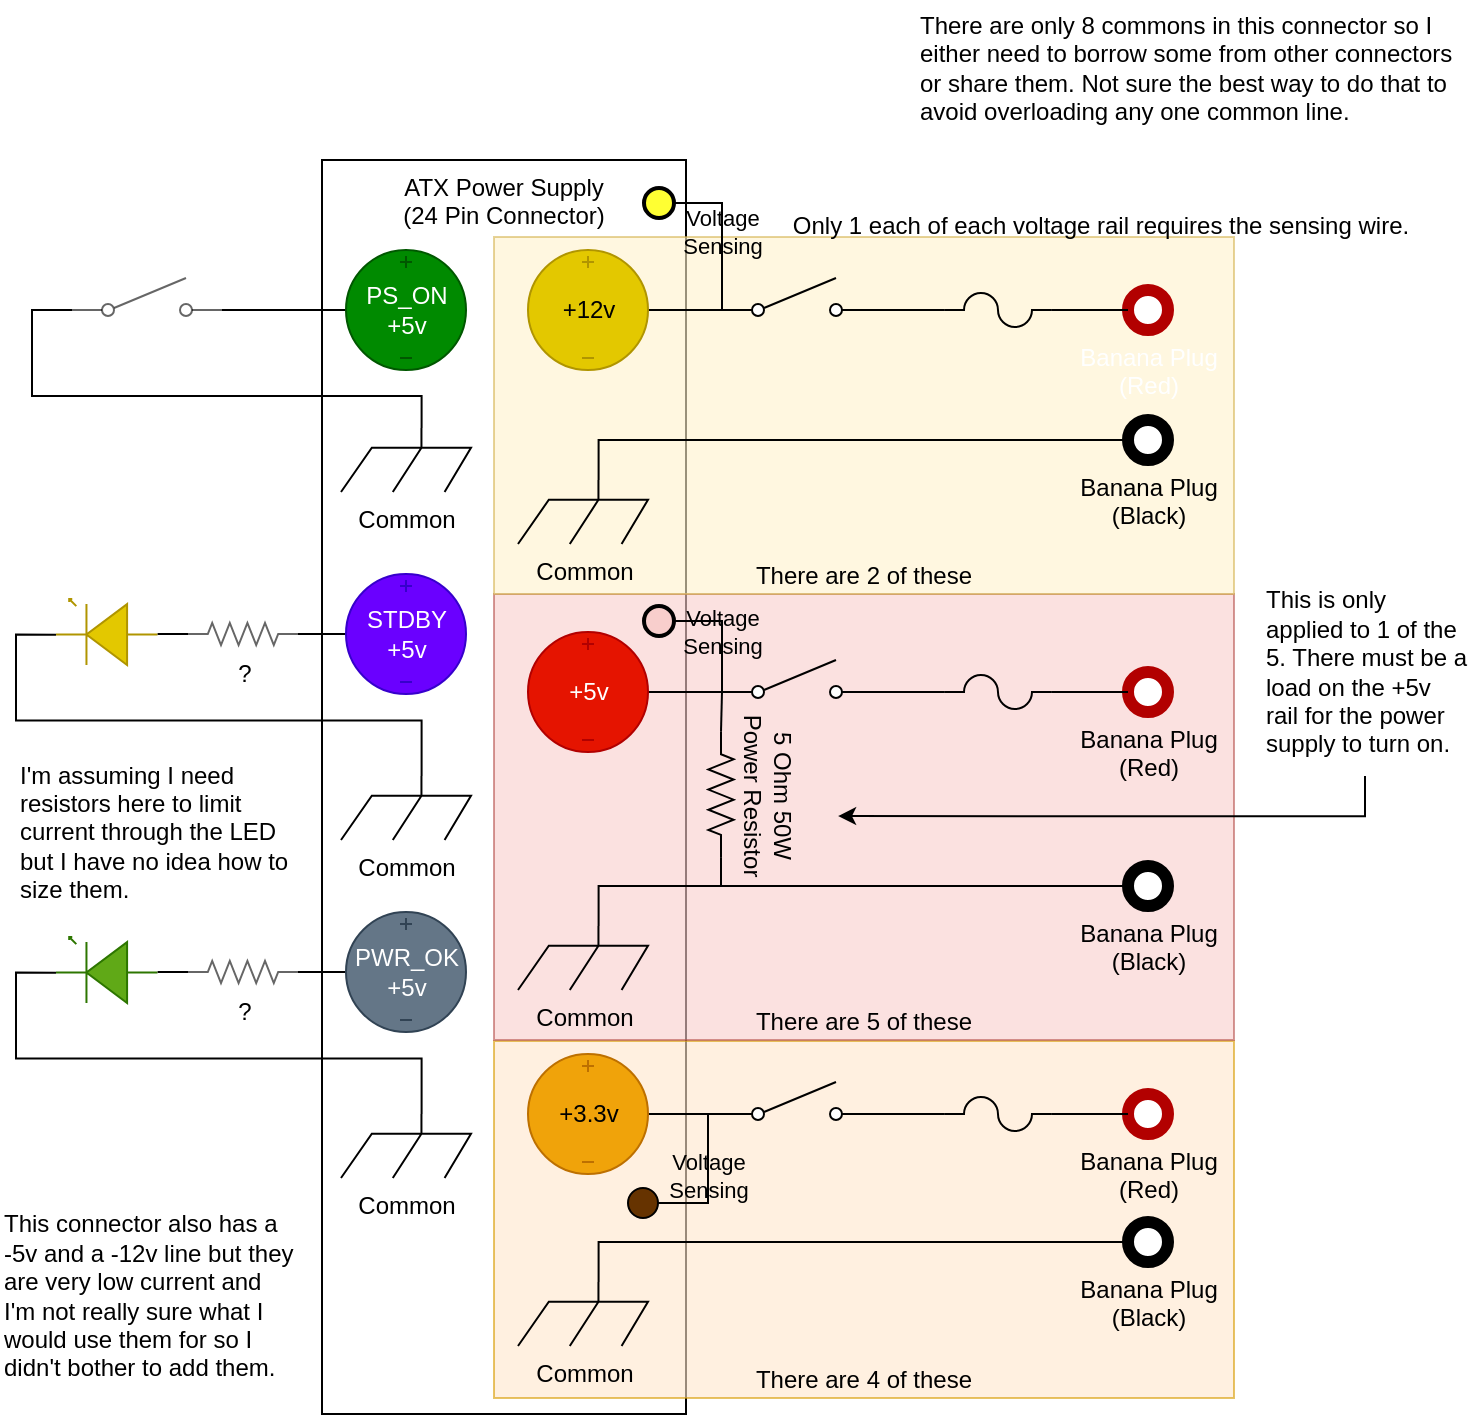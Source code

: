 <mxfile version="16.4.6" type="github">
  <diagram id="V_NZQx3XgNNzlPygBvvb" name="24-Pin ATX Power Supply Connector">
    <mxGraphModel dx="1341" dy="769" grid="0" gridSize="10" guides="1" tooltips="1" connect="1" arrows="1" fold="1" page="1" pageScale="1" pageWidth="850" pageHeight="1100" math="0" shadow="0">
      <root>
        <mxCell id="0" />
        <mxCell id="1" parent="0" />
        <mxCell id="P7GR_X_JdeVPDQ13wfCv-3" value="ATX Power Supply&lt;br&gt;(24 Pin Connector)" style="rounded=0;whiteSpace=wrap;html=1;verticalAlign=top;" parent="1" vertex="1">
          <mxGeometry x="264" y="86" width="182" height="627" as="geometry" />
        </mxCell>
        <mxCell id="k66OsZlIIV2SWIVSaGHi-27" value="There are 4 of these" style="rounded=0;whiteSpace=wrap;html=1;opacity=60;fillColor=#ffe6cc;strokeColor=#d79b00;verticalAlign=bottom;" parent="1" vertex="1">
          <mxGeometry x="350" y="526.5" width="370" height="178.5" as="geometry" />
        </mxCell>
        <mxCell id="k66OsZlIIV2SWIVSaGHi-26" value="There are 5 of these" style="rounded=0;whiteSpace=wrap;html=1;opacity=60;fillColor=#f8cecc;strokeColor=#b85450;verticalAlign=bottom;" parent="1" vertex="1">
          <mxGeometry x="350" y="303" width="370" height="223" as="geometry" />
        </mxCell>
        <mxCell id="k66OsZlIIV2SWIVSaGHi-25" value="There are 2 of these" style="rounded=0;whiteSpace=wrap;html=1;fillColor=#fff2cc;strokeColor=#d6b656;opacity=60;verticalAlign=bottom;" parent="1" vertex="1">
          <mxGeometry x="350" y="124.5" width="370" height="178.5" as="geometry" />
        </mxCell>
        <mxCell id="P7GR_X_JdeVPDQ13wfCv-7" style="edgeStyle=orthogonalEdgeStyle;rounded=0;orthogonalLoop=1;jettySize=auto;html=1;entryX=0;entryY=0.84;entryDx=0;entryDy=0;entryPerimeter=0;endArrow=none;endFill=0;" parent="1" source="P7GR_X_JdeVPDQ13wfCv-14" target="P7GR_X_JdeVPDQ13wfCv-4" edge="1">
          <mxGeometry relative="1" as="geometry">
            <mxPoint x="427" y="160.989" as="sourcePoint" />
          </mxGeometry>
        </mxCell>
        <mxCell id="P7GR_X_JdeVPDQ13wfCv-13" style="edgeStyle=orthogonalEdgeStyle;rounded=0;orthogonalLoop=1;jettySize=auto;html=1;entryX=0;entryY=0.5;entryDx=0;entryDy=0;endArrow=none;endFill=0;exitX=0.62;exitY=0;exitDx=0;exitDy=0;exitPerimeter=0;" parent="1" source="P7GR_X_JdeVPDQ13wfCv-2" target="P7GR_X_JdeVPDQ13wfCv-12" edge="1">
          <mxGeometry relative="1" as="geometry" />
        </mxCell>
        <mxCell id="P7GR_X_JdeVPDQ13wfCv-2" value="Common" style="pointerEvents=1;verticalLabelPosition=bottom;shadow=0;dashed=0;align=center;html=1;verticalAlign=top;shape=mxgraph.electrical.miscellaneous.chassis;" parent="1" vertex="1">
          <mxGeometry x="362" y="246" width="65" height="32" as="geometry" />
        </mxCell>
        <mxCell id="P7GR_X_JdeVPDQ13wfCv-16" style="edgeStyle=orthogonalEdgeStyle;rounded=0;orthogonalLoop=1;jettySize=auto;html=1;exitX=1;exitY=0.84;exitDx=0;exitDy=0;exitPerimeter=0;entryX=0;entryY=0.5;entryDx=0;entryDy=0;entryPerimeter=0;endArrow=none;endFill=0;" parent="1" source="P7GR_X_JdeVPDQ13wfCv-4" target="P7GR_X_JdeVPDQ13wfCv-15" edge="1">
          <mxGeometry relative="1" as="geometry" />
        </mxCell>
        <mxCell id="P7GR_X_JdeVPDQ13wfCv-4" value="" style="pointerEvents=1;verticalLabelPosition=bottom;shadow=0;dashed=0;align=center;html=1;verticalAlign=top;shape=mxgraph.electrical.electro-mechanical.simple_switch;" parent="1" vertex="1">
          <mxGeometry x="464" y="145" width="75" height="19" as="geometry" />
        </mxCell>
        <mxCell id="P7GR_X_JdeVPDQ13wfCv-8" value="Banana Plug&lt;br&gt;(Red)" style="verticalLabelPosition=bottom;shadow=0;dashed=0;align=center;html=1;verticalAlign=top;strokeWidth=6;shape=ellipse;perimeter=ellipsePerimeter;fillColor=#FFFFFF;fontColor=#ffffff;strokeColor=#B20000;" parent="1" vertex="1">
          <mxGeometry x="667" y="151" width="20" height="20" as="geometry" />
        </mxCell>
        <mxCell id="P7GR_X_JdeVPDQ13wfCv-12" value="Banana Plug&lt;br&gt;(Black)" style="verticalLabelPosition=bottom;shadow=0;dashed=0;align=center;html=1;verticalAlign=top;strokeWidth=6;shape=ellipse;perimeter=ellipsePerimeter;" parent="1" vertex="1">
          <mxGeometry x="667" y="216" width="20" height="20" as="geometry" />
        </mxCell>
        <mxCell id="P7GR_X_JdeVPDQ13wfCv-14" value="+12v" style="pointerEvents=1;verticalLabelPosition=middle;shadow=0;dashed=0;align=center;html=1;verticalAlign=middle;shape=mxgraph.electrical.signal_sources.source;aspect=fixed;points=[[0.5,0,0],[1,0.5,0],[0.5,1,0],[0,0.5,0]];elSignalType=dc3;labelPosition=center;fillColor=#e3c800;fontColor=#000000;strokeColor=#B09500;" parent="1" vertex="1">
          <mxGeometry x="367" y="131" width="60" height="60" as="geometry" />
        </mxCell>
        <mxCell id="P7GR_X_JdeVPDQ13wfCv-17" style="edgeStyle=orthogonalEdgeStyle;rounded=0;orthogonalLoop=1;jettySize=auto;html=1;exitX=1;exitY=0.5;exitDx=0;exitDy=0;exitPerimeter=0;entryX=0;entryY=0.5;entryDx=0;entryDy=0;endArrow=none;endFill=0;" parent="1" source="P7GR_X_JdeVPDQ13wfCv-15" target="P7GR_X_JdeVPDQ13wfCv-8" edge="1">
          <mxGeometry relative="1" as="geometry" />
        </mxCell>
        <mxCell id="P7GR_X_JdeVPDQ13wfCv-15" value="" style="pointerEvents=1;verticalLabelPosition=bottom;shadow=0;dashed=0;align=center;html=1;verticalAlign=top;shape=mxgraph.electrical.miscellaneous.fuse_4;" parent="1" vertex="1">
          <mxGeometry x="575.43" y="152.5" width="53.13" height="17" as="geometry" />
        </mxCell>
        <mxCell id="k66OsZlIIV2SWIVSaGHi-1" style="edgeStyle=orthogonalEdgeStyle;rounded=0;orthogonalLoop=1;jettySize=auto;html=1;entryX=0;entryY=0.84;entryDx=0;entryDy=0;entryPerimeter=0;endArrow=none;endFill=0;" parent="1" source="k66OsZlIIV2SWIVSaGHi-5" target="k66OsZlIIV2SWIVSaGHi-3" edge="1">
          <mxGeometry relative="1" as="geometry">
            <mxPoint x="427" y="351.989" as="sourcePoint" />
          </mxGeometry>
        </mxCell>
        <mxCell id="k66OsZlIIV2SWIVSaGHi-2" style="edgeStyle=orthogonalEdgeStyle;rounded=0;orthogonalLoop=1;jettySize=auto;html=1;exitX=1;exitY=0.84;exitDx=0;exitDy=0;exitPerimeter=0;entryX=0;entryY=0.5;entryDx=0;entryDy=0;entryPerimeter=0;endArrow=none;endFill=0;" parent="1" source="k66OsZlIIV2SWIVSaGHi-3" target="k66OsZlIIV2SWIVSaGHi-7" edge="1">
          <mxGeometry relative="1" as="geometry" />
        </mxCell>
        <mxCell id="k66OsZlIIV2SWIVSaGHi-22" style="edgeStyle=orthogonalEdgeStyle;rounded=0;orthogonalLoop=1;jettySize=auto;html=1;exitX=0;exitY=0.84;exitDx=0;exitDy=0;exitPerimeter=0;entryX=0;entryY=0.5;entryDx=0;entryDy=0;entryPerimeter=0;endArrow=none;endFill=0;" parent="1" source="k66OsZlIIV2SWIVSaGHi-3" target="k66OsZlIIV2SWIVSaGHi-21" edge="1">
          <mxGeometry relative="1" as="geometry" />
        </mxCell>
        <mxCell id="k66OsZlIIV2SWIVSaGHi-3" value="" style="pointerEvents=1;verticalLabelPosition=bottom;shadow=0;dashed=0;align=center;html=1;verticalAlign=top;shape=mxgraph.electrical.electro-mechanical.simple_switch;" parent="1" vertex="1">
          <mxGeometry x="464" y="336" width="75" height="19" as="geometry" />
        </mxCell>
        <mxCell id="k66OsZlIIV2SWIVSaGHi-4" value="Banana Plug&lt;br&gt;(Red)" style="verticalLabelPosition=bottom;shadow=0;dashed=0;align=center;html=1;verticalAlign=top;strokeWidth=6;shape=ellipse;perimeter=ellipsePerimeter;fillColor=#FFFFFF;strokeColor=#B20000;" parent="1" vertex="1">
          <mxGeometry x="667" y="342" width="20" height="20" as="geometry" />
        </mxCell>
        <mxCell id="k66OsZlIIV2SWIVSaGHi-5" value="+5v" style="pointerEvents=1;verticalLabelPosition=middle;shadow=0;dashed=0;align=center;html=1;verticalAlign=middle;shape=mxgraph.electrical.signal_sources.source;aspect=fixed;points=[[0.5,0,0],[1,0.5,0],[0.5,1,0],[0,0.5,0]];elSignalType=dc3;labelPosition=center;fillColor=#e51400;fontColor=#ffffff;strokeColor=#B20000;" parent="1" vertex="1">
          <mxGeometry x="367" y="322" width="60" height="60" as="geometry" />
        </mxCell>
        <mxCell id="k66OsZlIIV2SWIVSaGHi-6" style="edgeStyle=orthogonalEdgeStyle;rounded=0;orthogonalLoop=1;jettySize=auto;html=1;exitX=1;exitY=0.5;exitDx=0;exitDy=0;exitPerimeter=0;entryX=0;entryY=0.5;entryDx=0;entryDy=0;endArrow=none;endFill=0;" parent="1" source="k66OsZlIIV2SWIVSaGHi-7" target="k66OsZlIIV2SWIVSaGHi-4" edge="1">
          <mxGeometry relative="1" as="geometry" />
        </mxCell>
        <mxCell id="k66OsZlIIV2SWIVSaGHi-7" value="" style="pointerEvents=1;verticalLabelPosition=bottom;shadow=0;dashed=0;align=center;html=1;verticalAlign=top;shape=mxgraph.electrical.miscellaneous.fuse_4;" parent="1" vertex="1">
          <mxGeometry x="575.43" y="343.5" width="53.13" height="17" as="geometry" />
        </mxCell>
        <mxCell id="k66OsZlIIV2SWIVSaGHi-23" style="edgeStyle=orthogonalEdgeStyle;rounded=0;orthogonalLoop=1;jettySize=auto;html=1;exitX=0.62;exitY=0;exitDx=0;exitDy=0;exitPerimeter=0;entryX=1;entryY=0.5;entryDx=0;entryDy=0;entryPerimeter=0;endArrow=none;endFill=0;" parent="1" source="k66OsZlIIV2SWIVSaGHi-9" target="k66OsZlIIV2SWIVSaGHi-21" edge="1">
          <mxGeometry relative="1" as="geometry">
            <Array as="points">
              <mxPoint x="402" y="449" />
              <mxPoint x="464" y="449" />
            </Array>
          </mxGeometry>
        </mxCell>
        <mxCell id="k66OsZlIIV2SWIVSaGHi-9" value="Common" style="pointerEvents=1;verticalLabelPosition=bottom;shadow=0;dashed=0;align=center;html=1;verticalAlign=top;shape=mxgraph.electrical.miscellaneous.chassis;" parent="1" vertex="1">
          <mxGeometry x="362" y="469" width="65" height="32" as="geometry" />
        </mxCell>
        <mxCell id="k66OsZlIIV2SWIVSaGHi-10" value="Banana Plug&lt;br&gt;(Black)" style="verticalLabelPosition=bottom;shadow=0;dashed=0;align=center;html=1;verticalAlign=top;strokeWidth=6;shape=ellipse;perimeter=ellipsePerimeter;" parent="1" vertex="1">
          <mxGeometry x="667" y="439" width="20" height="20" as="geometry" />
        </mxCell>
        <mxCell id="k66OsZlIIV2SWIVSaGHi-11" style="edgeStyle=orthogonalEdgeStyle;rounded=0;orthogonalLoop=1;jettySize=auto;html=1;entryX=0;entryY=0.84;entryDx=0;entryDy=0;entryPerimeter=0;endArrow=none;endFill=0;" parent="1" source="k66OsZlIIV2SWIVSaGHi-15" target="k66OsZlIIV2SWIVSaGHi-13" edge="1">
          <mxGeometry relative="1" as="geometry">
            <mxPoint x="427" y="562.989" as="sourcePoint" />
          </mxGeometry>
        </mxCell>
        <mxCell id="k66OsZlIIV2SWIVSaGHi-12" style="edgeStyle=orthogonalEdgeStyle;rounded=0;orthogonalLoop=1;jettySize=auto;html=1;exitX=1;exitY=0.84;exitDx=0;exitDy=0;exitPerimeter=0;entryX=0;entryY=0.5;entryDx=0;entryDy=0;entryPerimeter=0;endArrow=none;endFill=0;" parent="1" source="k66OsZlIIV2SWIVSaGHi-13" target="k66OsZlIIV2SWIVSaGHi-17" edge="1">
          <mxGeometry relative="1" as="geometry" />
        </mxCell>
        <mxCell id="k66OsZlIIV2SWIVSaGHi-13" value="" style="pointerEvents=1;verticalLabelPosition=bottom;shadow=0;dashed=0;align=center;html=1;verticalAlign=top;shape=mxgraph.electrical.electro-mechanical.simple_switch;" parent="1" vertex="1">
          <mxGeometry x="464" y="547" width="75" height="19" as="geometry" />
        </mxCell>
        <mxCell id="k66OsZlIIV2SWIVSaGHi-14" value="Banana Plug&lt;br&gt;(Red)" style="verticalLabelPosition=bottom;shadow=0;dashed=0;align=center;html=1;verticalAlign=top;strokeWidth=6;shape=ellipse;perimeter=ellipsePerimeter;fillColor=#FFFFFF;strokeColor=#B20000;" parent="1" vertex="1">
          <mxGeometry x="667" y="553" width="20" height="20" as="geometry" />
        </mxCell>
        <mxCell id="k66OsZlIIV2SWIVSaGHi-15" value="+3.3v" style="pointerEvents=1;verticalLabelPosition=middle;shadow=0;dashed=0;align=center;html=1;verticalAlign=middle;shape=mxgraph.electrical.signal_sources.source;aspect=fixed;points=[[0.5,0,0],[1,0.5,0],[0.5,1,0],[0,0.5,0]];elSignalType=dc3;labelPosition=center;fillColor=#f0a30a;fontColor=#000000;strokeColor=#BD7000;" parent="1" vertex="1">
          <mxGeometry x="367" y="533" width="60" height="60" as="geometry" />
        </mxCell>
        <mxCell id="k66OsZlIIV2SWIVSaGHi-16" style="edgeStyle=orthogonalEdgeStyle;rounded=0;orthogonalLoop=1;jettySize=auto;html=1;exitX=1;exitY=0.5;exitDx=0;exitDy=0;exitPerimeter=0;entryX=0;entryY=0.5;entryDx=0;entryDy=0;endArrow=none;endFill=0;" parent="1" source="k66OsZlIIV2SWIVSaGHi-17" target="k66OsZlIIV2SWIVSaGHi-14" edge="1">
          <mxGeometry relative="1" as="geometry" />
        </mxCell>
        <mxCell id="k66OsZlIIV2SWIVSaGHi-17" value="" style="pointerEvents=1;verticalLabelPosition=bottom;shadow=0;dashed=0;align=center;html=1;verticalAlign=top;shape=mxgraph.electrical.miscellaneous.fuse_4;" parent="1" vertex="1">
          <mxGeometry x="575.43" y="554.5" width="53.13" height="17" as="geometry" />
        </mxCell>
        <mxCell id="k66OsZlIIV2SWIVSaGHi-18" style="edgeStyle=orthogonalEdgeStyle;rounded=0;orthogonalLoop=1;jettySize=auto;html=1;entryX=0;entryY=0.5;entryDx=0;entryDy=0;endArrow=none;endFill=0;exitX=0.62;exitY=0;exitDx=0;exitDy=0;exitPerimeter=0;" parent="1" source="k66OsZlIIV2SWIVSaGHi-19" target="k66OsZlIIV2SWIVSaGHi-20" edge="1">
          <mxGeometry relative="1" as="geometry" />
        </mxCell>
        <mxCell id="k66OsZlIIV2SWIVSaGHi-19" value="Common" style="pointerEvents=1;verticalLabelPosition=bottom;shadow=0;dashed=0;align=center;html=1;verticalAlign=top;shape=mxgraph.electrical.miscellaneous.chassis;" parent="1" vertex="1">
          <mxGeometry x="362" y="647" width="65" height="32" as="geometry" />
        </mxCell>
        <mxCell id="k66OsZlIIV2SWIVSaGHi-20" value="Banana Plug&lt;br&gt;(Black)" style="verticalLabelPosition=bottom;shadow=0;dashed=0;align=center;html=1;verticalAlign=top;strokeWidth=6;shape=ellipse;perimeter=ellipsePerimeter;" parent="1" vertex="1">
          <mxGeometry x="667" y="617" width="20" height="20" as="geometry" />
        </mxCell>
        <mxCell id="k66OsZlIIV2SWIVSaGHi-24" style="edgeStyle=orthogonalEdgeStyle;rounded=0;orthogonalLoop=1;jettySize=auto;html=1;exitX=1;exitY=0.5;exitDx=0;exitDy=0;exitPerimeter=0;entryX=0;entryY=0.5;entryDx=0;entryDy=0;endArrow=none;endFill=0;" parent="1" source="k66OsZlIIV2SWIVSaGHi-21" target="k66OsZlIIV2SWIVSaGHi-10" edge="1">
          <mxGeometry relative="1" as="geometry">
            <Array as="points">
              <mxPoint x="464" y="449" />
            </Array>
          </mxGeometry>
        </mxCell>
        <mxCell id="k66OsZlIIV2SWIVSaGHi-21" value="5 Ohm 50W&lt;br&gt;Power Resistor" style="pointerEvents=1;verticalLabelPosition=top;shadow=0;dashed=0;align=center;html=1;verticalAlign=bottom;shape=mxgraph.electrical.resistors.resistor_2;rotation=90;horizontal=1;labelPosition=center;" parent="1" vertex="1">
          <mxGeometry x="432" y="397" width="63" height="12.6" as="geometry" />
        </mxCell>
        <mxCell id="k66OsZlIIV2SWIVSaGHi-31" style="edgeStyle=orthogonalEdgeStyle;rounded=0;orthogonalLoop=1;jettySize=auto;html=1;entryX=1;entryY=0.84;entryDx=0;entryDy=0;entryPerimeter=0;endArrow=none;endFill=0;" parent="1" source="k66OsZlIIV2SWIVSaGHi-28" target="k66OsZlIIV2SWIVSaGHi-30" edge="1">
          <mxGeometry relative="1" as="geometry" />
        </mxCell>
        <mxCell id="k66OsZlIIV2SWIVSaGHi-28" value="PS_ON&lt;br&gt;+5v" style="pointerEvents=1;verticalLabelPosition=middle;shadow=0;dashed=0;align=center;html=1;verticalAlign=middle;shape=mxgraph.electrical.signal_sources.source;aspect=fixed;points=[[0.5,0,0],[1,0.5,0],[0.5,1,0],[0,0.5,0]];elSignalType=dc3;fillColor=#008a00;strokeColor=#005700;labelPosition=center;fontColor=#ffffff;" parent="1" vertex="1">
          <mxGeometry x="276" y="131" width="60" height="60" as="geometry" />
        </mxCell>
        <mxCell id="k66OsZlIIV2SWIVSaGHi-29" value="Common" style="pointerEvents=1;verticalLabelPosition=bottom;shadow=0;dashed=0;align=center;html=1;verticalAlign=top;shape=mxgraph.electrical.miscellaneous.chassis;" parent="1" vertex="1">
          <mxGeometry x="273.5" y="220" width="65" height="32" as="geometry" />
        </mxCell>
        <mxCell id="k66OsZlIIV2SWIVSaGHi-32" style="edgeStyle=orthogonalEdgeStyle;rounded=0;orthogonalLoop=1;jettySize=auto;html=1;exitX=0;exitY=0.84;exitDx=0;exitDy=0;exitPerimeter=0;entryX=0.62;entryY=0;entryDx=0;entryDy=0;entryPerimeter=0;endArrow=none;endFill=0;" parent="1" source="k66OsZlIIV2SWIVSaGHi-30" target="k66OsZlIIV2SWIVSaGHi-29" edge="1">
          <mxGeometry relative="1" as="geometry">
            <Array as="points">
              <mxPoint x="119" y="161" />
              <mxPoint x="119" y="204" />
              <mxPoint x="314" y="204" />
            </Array>
          </mxGeometry>
        </mxCell>
        <mxCell id="k66OsZlIIV2SWIVSaGHi-30" value="" style="pointerEvents=1;verticalLabelPosition=bottom;shadow=0;dashed=0;align=center;html=1;verticalAlign=top;shape=mxgraph.electrical.electro-mechanical.simple_switch;opacity=60;" parent="1" vertex="1">
          <mxGeometry x="139" y="145" width="75" height="19" as="geometry" />
        </mxCell>
        <mxCell id="k66OsZlIIV2SWIVSaGHi-39" style="edgeStyle=orthogonalEdgeStyle;rounded=0;orthogonalLoop=1;jettySize=auto;html=1;exitX=1;exitY=0.54;exitDx=0;exitDy=0;exitPerimeter=0;entryX=0.62;entryY=0;entryDx=0;entryDy=0;entryPerimeter=0;endArrow=none;endFill=0;" parent="1" source="k66OsZlIIV2SWIVSaGHi-33" target="k66OsZlIIV2SWIVSaGHi-38" edge="1">
          <mxGeometry relative="1" as="geometry" />
        </mxCell>
        <mxCell id="k66OsZlIIV2SWIVSaGHi-33" value="" style="verticalLabelPosition=bottom;shadow=0;dashed=0;align=center;html=1;verticalAlign=top;shape=mxgraph.electrical.opto_electronics.led_1;pointerEvents=1;rotation=-180;flipV=1;fillColor=#e3c800;strokeColor=#B09500;fontColor=#000000;" parent="1" vertex="1">
          <mxGeometry x="131" y="305.5" width="50.77" height="33" as="geometry" />
        </mxCell>
        <mxCell id="k66OsZlIIV2SWIVSaGHi-36" style="edgeStyle=orthogonalEdgeStyle;rounded=0;orthogonalLoop=1;jettySize=auto;html=1;exitX=0;exitY=0.5;exitDx=0;exitDy=0;exitPerimeter=0;entryX=1;entryY=0.5;entryDx=0;entryDy=0;entryPerimeter=0;endArrow=none;endFill=0;" parent="1" source="k66OsZlIIV2SWIVSaGHi-34" target="k66OsZlIIV2SWIVSaGHi-35" edge="1">
          <mxGeometry relative="1" as="geometry" />
        </mxCell>
        <mxCell id="k66OsZlIIV2SWIVSaGHi-34" value="STDBY&lt;br&gt;+5v" style="pointerEvents=1;verticalLabelPosition=middle;shadow=0;dashed=0;align=center;html=1;verticalAlign=middle;shape=mxgraph.electrical.signal_sources.source;aspect=fixed;points=[[0.5,0,0],[1,0.5,0],[0.5,1,0],[0,0.5,0]];elSignalType=dc3;fillColor=#6a00ff;strokeColor=#3700CC;labelPosition=center;fontColor=#ffffff;" parent="1" vertex="1">
          <mxGeometry x="276" y="293" width="60" height="60" as="geometry" />
        </mxCell>
        <mxCell id="k66OsZlIIV2SWIVSaGHi-37" style="edgeStyle=orthogonalEdgeStyle;rounded=0;orthogonalLoop=1;jettySize=auto;html=1;exitX=0;exitY=0.5;exitDx=0;exitDy=0;exitPerimeter=0;entryX=0;entryY=0.54;entryDx=0;entryDy=0;entryPerimeter=0;endArrow=none;endFill=0;" parent="1" source="k66OsZlIIV2SWIVSaGHi-35" target="k66OsZlIIV2SWIVSaGHi-33" edge="1">
          <mxGeometry relative="1" as="geometry" />
        </mxCell>
        <mxCell id="k66OsZlIIV2SWIVSaGHi-35" value="?" style="pointerEvents=1;verticalLabelPosition=bottom;shadow=0;dashed=0;align=center;html=1;verticalAlign=top;shape=mxgraph.electrical.resistors.resistor_2;opacity=60;" parent="1" vertex="1">
          <mxGeometry x="197" y="317.5" width="55" height="11" as="geometry" />
        </mxCell>
        <mxCell id="k66OsZlIIV2SWIVSaGHi-38" value="Common" style="pointerEvents=1;verticalLabelPosition=bottom;shadow=0;dashed=0;align=center;html=1;verticalAlign=top;shape=mxgraph.electrical.miscellaneous.chassis;" parent="1" vertex="1">
          <mxGeometry x="273.5" y="394" width="65" height="32" as="geometry" />
        </mxCell>
        <mxCell id="k66OsZlIIV2SWIVSaGHi-41" style="edgeStyle=orthogonalEdgeStyle;rounded=0;orthogonalLoop=1;jettySize=auto;html=1;exitX=1;exitY=0.54;exitDx=0;exitDy=0;exitPerimeter=0;entryX=0.62;entryY=0;entryDx=0;entryDy=0;entryPerimeter=0;endArrow=none;endFill=0;" parent="1" source="k66OsZlIIV2SWIVSaGHi-42" target="k66OsZlIIV2SWIVSaGHi-47" edge="1">
          <mxGeometry relative="1" as="geometry" />
        </mxCell>
        <mxCell id="k66OsZlIIV2SWIVSaGHi-42" value="" style="verticalLabelPosition=bottom;shadow=0;dashed=0;align=center;html=1;verticalAlign=top;shape=mxgraph.electrical.opto_electronics.led_1;pointerEvents=1;rotation=-180;flipV=1;fillColor=#60a917;strokeColor=#2D7600;fontColor=#ffffff;" parent="1" vertex="1">
          <mxGeometry x="131" y="474.5" width="50.77" height="33" as="geometry" />
        </mxCell>
        <mxCell id="k66OsZlIIV2SWIVSaGHi-43" style="edgeStyle=orthogonalEdgeStyle;rounded=0;orthogonalLoop=1;jettySize=auto;html=1;exitX=0;exitY=0.5;exitDx=0;exitDy=0;exitPerimeter=0;entryX=1;entryY=0.5;entryDx=0;entryDy=0;entryPerimeter=0;endArrow=none;endFill=0;" parent="1" source="k66OsZlIIV2SWIVSaGHi-44" target="k66OsZlIIV2SWIVSaGHi-46" edge="1">
          <mxGeometry relative="1" as="geometry" />
        </mxCell>
        <mxCell id="k66OsZlIIV2SWIVSaGHi-44" value="PWR_OK&lt;br&gt;+5v" style="pointerEvents=1;verticalLabelPosition=middle;shadow=0;dashed=0;align=center;html=1;verticalAlign=middle;shape=mxgraph.electrical.signal_sources.source;aspect=fixed;points=[[0.5,0,0],[1,0.5,0],[0.5,1,0],[0,0.5,0]];elSignalType=dc3;fillColor=#647687;strokeColor=#314354;labelPosition=center;fontColor=#ffffff;" parent="1" vertex="1">
          <mxGeometry x="276" y="462" width="60" height="60" as="geometry" />
        </mxCell>
        <mxCell id="k66OsZlIIV2SWIVSaGHi-45" style="edgeStyle=orthogonalEdgeStyle;rounded=0;orthogonalLoop=1;jettySize=auto;html=1;exitX=0;exitY=0.5;exitDx=0;exitDy=0;exitPerimeter=0;entryX=0;entryY=0.54;entryDx=0;entryDy=0;entryPerimeter=0;endArrow=none;endFill=0;" parent="1" source="k66OsZlIIV2SWIVSaGHi-46" target="k66OsZlIIV2SWIVSaGHi-42" edge="1">
          <mxGeometry relative="1" as="geometry" />
        </mxCell>
        <mxCell id="k66OsZlIIV2SWIVSaGHi-46" value="?" style="pointerEvents=1;verticalLabelPosition=bottom;shadow=0;dashed=0;align=center;html=1;verticalAlign=top;shape=mxgraph.electrical.resistors.resistor_2;opacity=60;" parent="1" vertex="1">
          <mxGeometry x="197" y="486.5" width="55" height="11" as="geometry" />
        </mxCell>
        <mxCell id="k66OsZlIIV2SWIVSaGHi-47" value="Common" style="pointerEvents=1;verticalLabelPosition=bottom;shadow=0;dashed=0;align=center;html=1;verticalAlign=top;shape=mxgraph.electrical.miscellaneous.chassis;" parent="1" vertex="1">
          <mxGeometry x="273.5" y="563" width="65" height="32" as="geometry" />
        </mxCell>
        <mxCell id="k66OsZlIIV2SWIVSaGHi-49" style="edgeStyle=orthogonalEdgeStyle;rounded=0;orthogonalLoop=1;jettySize=auto;html=1;exitX=0.5;exitY=1;exitDx=0;exitDy=0;endArrow=classic;endFill=1;entryX=0.465;entryY=0.498;entryDx=0;entryDy=0;entryPerimeter=0;" parent="1" source="k66OsZlIIV2SWIVSaGHi-48" target="k66OsZlIIV2SWIVSaGHi-26" edge="1">
          <mxGeometry relative="1" as="geometry">
            <mxPoint x="740" y="405.5" as="sourcePoint" />
            <mxPoint x="510" y="405" as="targetPoint" />
            <Array as="points">
              <mxPoint x="786" y="414" />
            </Array>
          </mxGeometry>
        </mxCell>
        <mxCell id="k66OsZlIIV2SWIVSaGHi-48" value="This is only applied to 1 of the 5. There must be a load on the +5v rail for the power supply to turn on." style="text;html=1;strokeColor=none;fillColor=none;align=left;verticalAlign=middle;whiteSpace=wrap;rounded=0;opacity=60;" parent="1" vertex="1">
          <mxGeometry x="734" y="289" width="103" height="105" as="geometry" />
        </mxCell>
        <mxCell id="k66OsZlIIV2SWIVSaGHi-50" value="This connector also has a -5v and a -12v line but they are very low current and I&#39;m not really sure what I would use them for so I didn&#39;t bother to add them." style="text;html=1;strokeColor=none;fillColor=none;align=left;verticalAlign=middle;whiteSpace=wrap;rounded=0;opacity=60;" parent="1" vertex="1">
          <mxGeometry x="103" y="605" width="147" height="98" as="geometry" />
        </mxCell>
        <mxCell id="k66OsZlIIV2SWIVSaGHi-51" value="I&#39;m assuming I need resistors here to limit current through the LED but I have no idea how to size them." style="text;html=1;strokeColor=none;fillColor=none;align=left;verticalAlign=middle;whiteSpace=wrap;rounded=0;opacity=60;" parent="1" vertex="1">
          <mxGeometry x="111" y="373" width="147" height="98" as="geometry" />
        </mxCell>
        <mxCell id="lN61dy48kzs8QAgw9jtx-1" value="There are only 8 commons in this connector so I either need to borrow some from other connectors or share them. Not sure the best way to do that to avoid overloading any one common line." style="text;html=1;strokeColor=none;fillColor=none;align=left;verticalAlign=middle;whiteSpace=wrap;rounded=0;opacity=60;" vertex="1" parent="1">
          <mxGeometry x="561" y="6" width="270" height="68" as="geometry" />
        </mxCell>
        <mxCell id="lN61dy48kzs8QAgw9jtx-3" value="Voltage&lt;br&gt;Sensing" style="edgeStyle=orthogonalEdgeStyle;rounded=0;orthogonalLoop=1;jettySize=auto;html=1;exitX=1;exitY=0.5;exitDx=0;exitDy=0;entryX=0;entryY=0.84;entryDx=0;entryDy=0;entryPerimeter=0;endArrow=none;endFill=0;labelBackgroundColor=none;" edge="1" parent="1" source="lN61dy48kzs8QAgw9jtx-2" target="P7GR_X_JdeVPDQ13wfCv-4">
          <mxGeometry relative="1" as="geometry">
            <Array as="points">
              <mxPoint x="464" y="108" />
            </Array>
          </mxGeometry>
        </mxCell>
        <mxCell id="lN61dy48kzs8QAgw9jtx-2" value="" style="verticalLabelPosition=bottom;shadow=0;dashed=0;align=center;html=1;verticalAlign=top;strokeWidth=2;shape=ellipse;perimeter=ellipsePerimeter;fillColor=#FFFF33;strokeColor=#000000;" vertex="1" parent="1">
          <mxGeometry x="425" y="100" width="15" height="15" as="geometry" />
        </mxCell>
        <mxCell id="lN61dy48kzs8QAgw9jtx-5" value="Voltage&lt;br&gt;Sensing" style="edgeStyle=orthogonalEdgeStyle;rounded=0;orthogonalLoop=1;jettySize=auto;html=1;exitX=1;exitY=0.5;exitDx=0;exitDy=0;entryX=0;entryY=0.84;entryDx=0;entryDy=0;entryPerimeter=0;endArrow=none;endFill=0;labelBackgroundColor=none;" edge="1" parent="1" source="lN61dy48kzs8QAgw9jtx-4" target="k66OsZlIIV2SWIVSaGHi-3">
          <mxGeometry relative="1" as="geometry">
            <Array as="points">
              <mxPoint x="464" y="317" />
            </Array>
          </mxGeometry>
        </mxCell>
        <mxCell id="lN61dy48kzs8QAgw9jtx-4" value="" style="verticalLabelPosition=bottom;shadow=0;dashed=0;align=center;html=1;verticalAlign=top;strokeWidth=2;shape=ellipse;perimeter=ellipsePerimeter;fillColor=#F8CECC;" vertex="1" parent="1">
          <mxGeometry x="425" y="309" width="15" height="15" as="geometry" />
        </mxCell>
        <mxCell id="lN61dy48kzs8QAgw9jtx-7" value="Voltage&lt;br&gt;Sensing" style="edgeStyle=orthogonalEdgeStyle;rounded=0;orthogonalLoop=1;jettySize=auto;html=1;exitX=1;exitY=0.5;exitDx=0;exitDy=0;entryX=0;entryY=0.84;entryDx=0;entryDy=0;entryPerimeter=0;labelBackgroundColor=none;endArrow=none;endFill=0;" edge="1" parent="1" source="lN61dy48kzs8QAgw9jtx-6" target="k66OsZlIIV2SWIVSaGHi-13">
          <mxGeometry relative="1" as="geometry">
            <Array as="points">
              <mxPoint x="457" y="608" />
              <mxPoint x="457" y="563" />
            </Array>
          </mxGeometry>
        </mxCell>
        <mxCell id="lN61dy48kzs8QAgw9jtx-6" value="" style="verticalLabelPosition=bottom;shadow=0;dashed=0;align=center;html=1;verticalAlign=top;strokeWidth=1;shape=ellipse;perimeter=ellipsePerimeter;fillColor=#663300;" vertex="1" parent="1">
          <mxGeometry x="417" y="600" width="15" height="15" as="geometry" />
        </mxCell>
        <mxCell id="lN61dy48kzs8QAgw9jtx-8" value="Only 1 each of each voltage rail requires the sensing wire." style="text;html=1;strokeColor=none;fillColor=none;align=center;verticalAlign=middle;whiteSpace=wrap;rounded=0;" vertex="1" parent="1">
          <mxGeometry x="492" y="104" width="323" height="30" as="geometry" />
        </mxCell>
      </root>
    </mxGraphModel>
  </diagram>
</mxfile>
